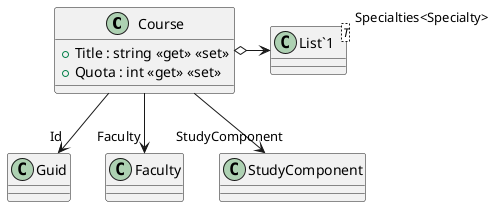 @startuml
class Course {
    + Title : string <<get>> <<set>>
    + Quota : int <<get>> <<set>>
}
class "List`1"<T> {
}
Course --> "Id" Guid
Course o-> "Specialties<Specialty>" "List`1"
Course --> "Faculty" Faculty
Course --> "StudyComponent" StudyComponent
@enduml
